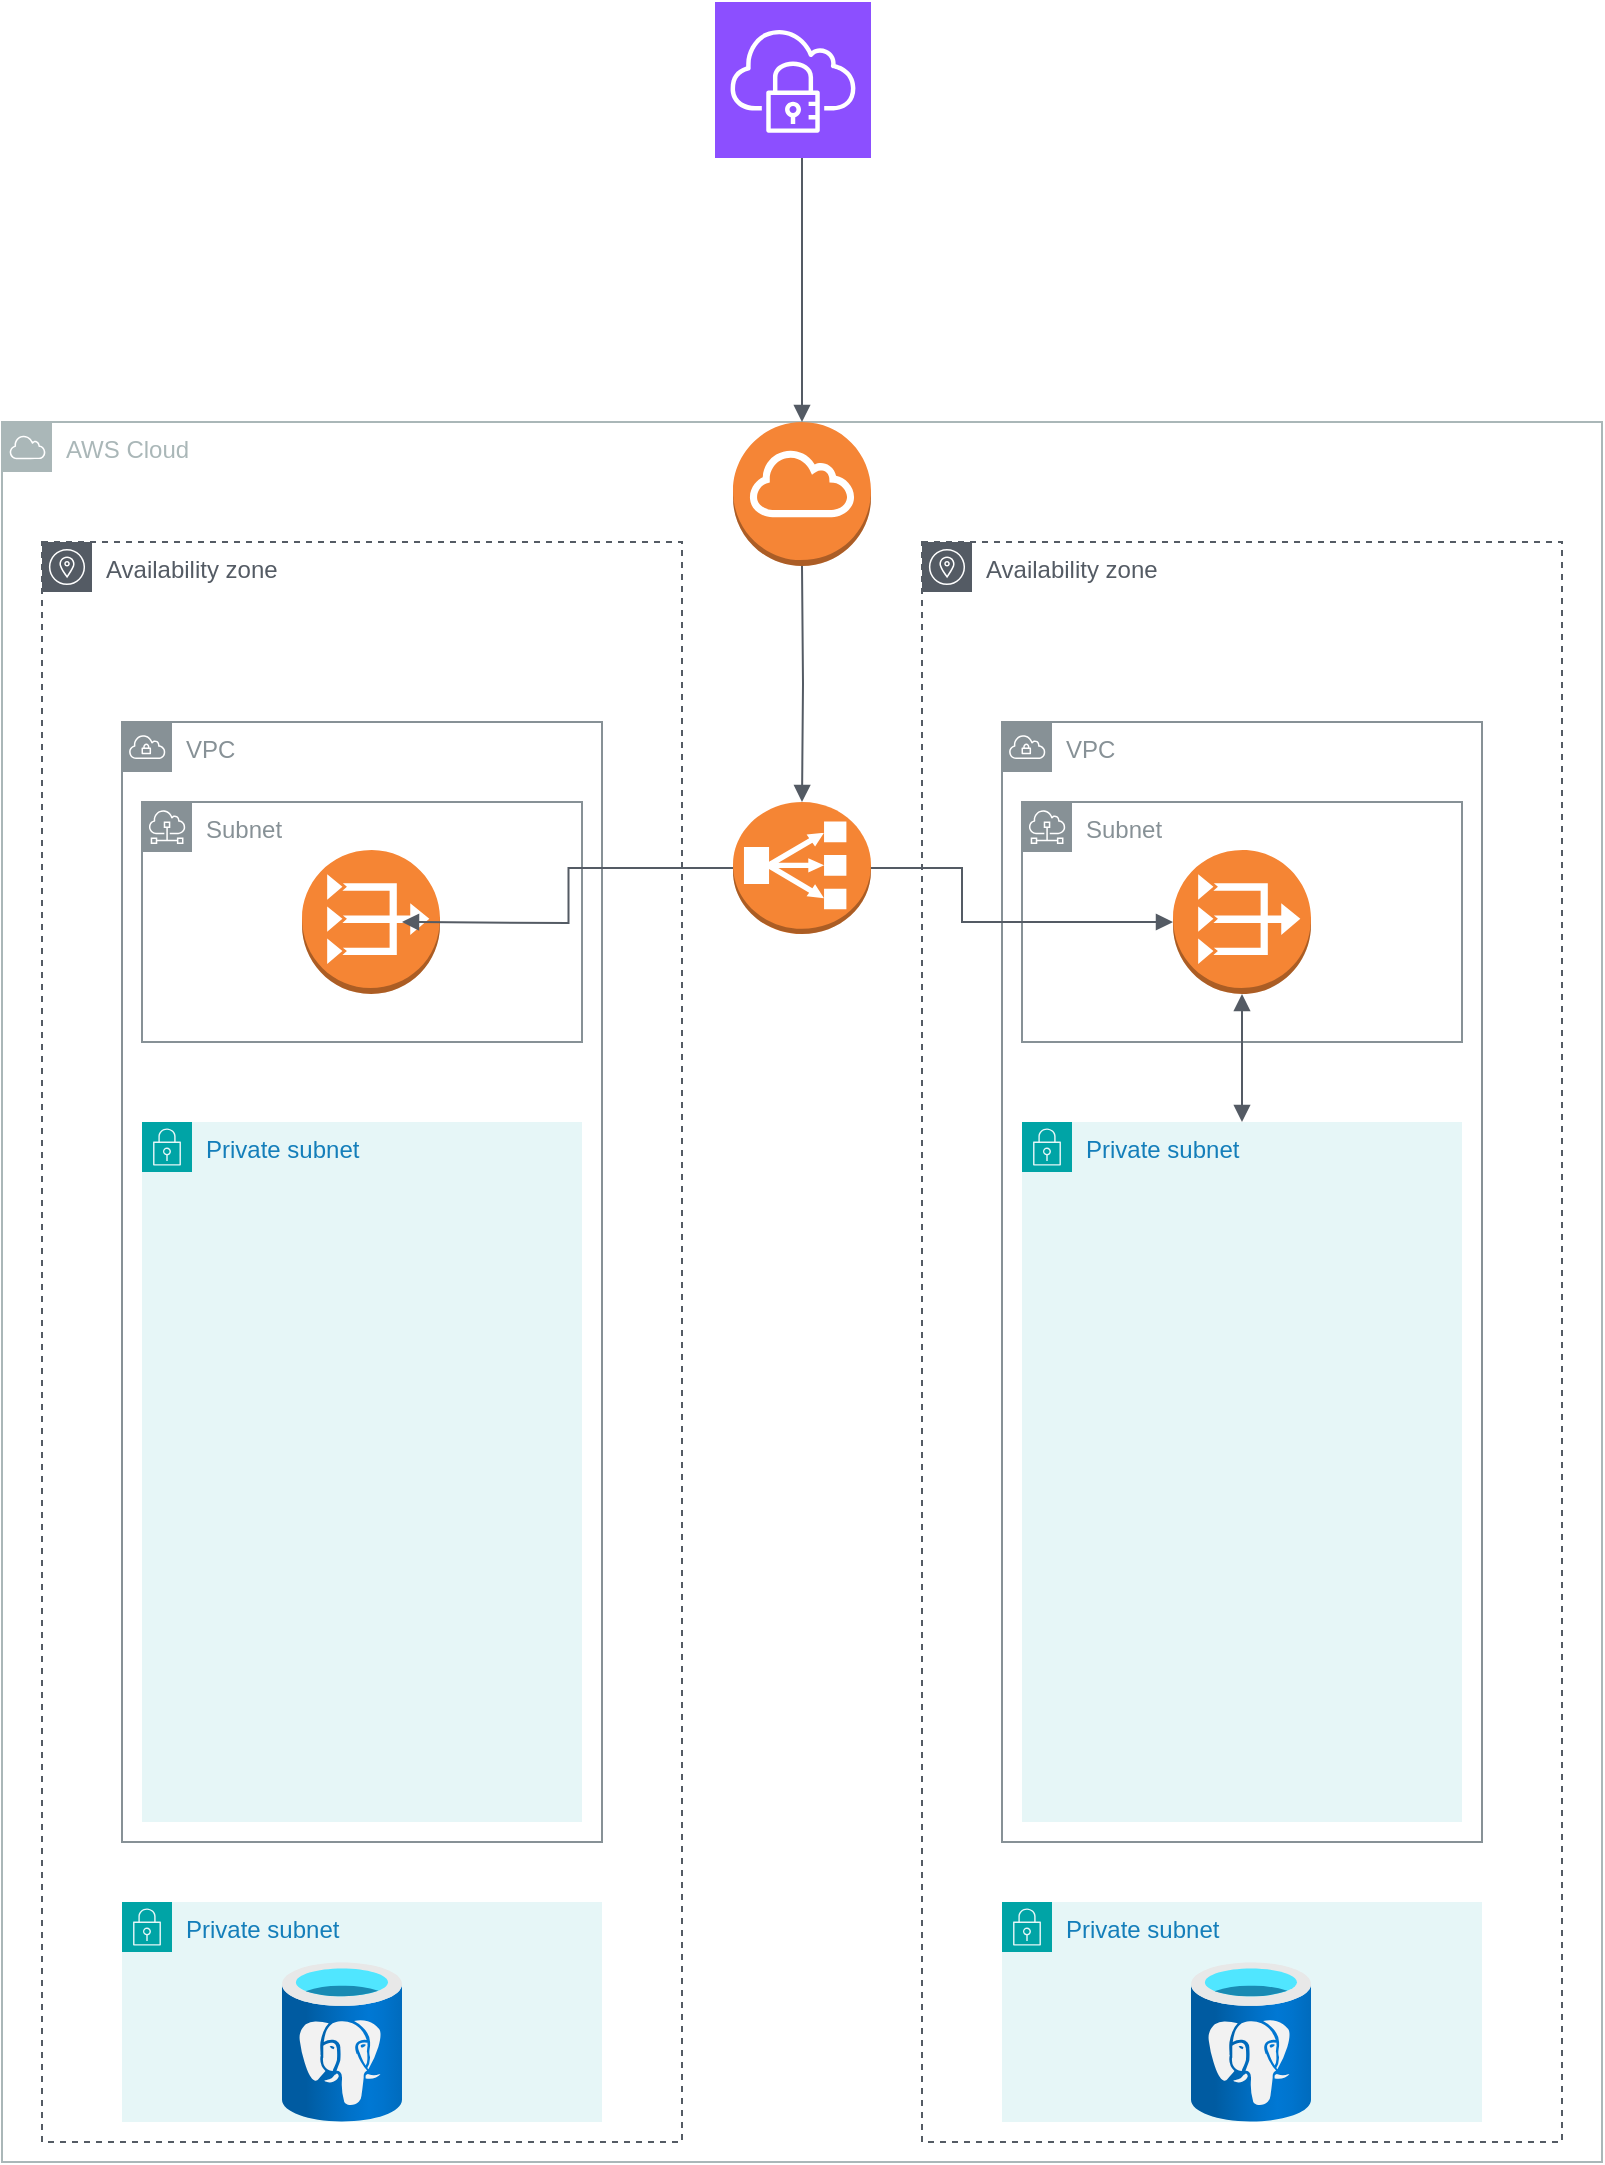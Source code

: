 <mxfile version="23.1.6" type="github">
  <diagram name="Page-1" id="lsTSfc0RDBA8adBMvYx3">
    <mxGraphModel dx="658" dy="450" grid="1" gridSize="10" guides="1" tooltips="1" connect="1" arrows="1" fold="1" page="1" pageScale="1" pageWidth="850" pageHeight="1100" math="0" shadow="0">
      <root>
        <mxCell id="0" />
        <mxCell id="1" parent="0" />
        <mxCell id="lm_6-tdKVkSVjFDSx9x0-1" value="" style="sketch=0;points=[[0,0,0],[0.25,0,0],[0.5,0,0],[0.75,0,0],[1,0,0],[0,1,0],[0.25,1,0],[0.5,1,0],[0.75,1,0],[1,1,0],[0,0.25,0],[0,0.5,0],[0,0.75,0],[1,0.25,0],[1,0.5,0],[1,0.75,0]];outlineConnect=0;fontColor=#232F3E;fillColor=#8C4FFF;strokeColor=#ffffff;dashed=0;verticalLabelPosition=bottom;verticalAlign=top;align=center;html=1;fontSize=12;fontStyle=0;aspect=fixed;shape=mxgraph.aws4.resourceIcon;resIcon=mxgraph.aws4.client_vpn;" vertex="1" parent="1">
          <mxGeometry x="376.5" width="78" height="78" as="geometry" />
        </mxCell>
        <mxCell id="lm_6-tdKVkSVjFDSx9x0-2" value="AWS Cloud" style="sketch=0;outlineConnect=0;gradientColor=none;html=1;whiteSpace=wrap;fontSize=12;fontStyle=0;shape=mxgraph.aws4.group;grIcon=mxgraph.aws4.group_aws_cloud;strokeColor=#AAB7B8;fillColor=none;verticalAlign=top;align=left;spacingLeft=30;fontColor=#AAB7B8;dashed=0;" vertex="1" parent="1">
          <mxGeometry x="20" y="210" width="800" height="870" as="geometry" />
        </mxCell>
        <mxCell id="lm_6-tdKVkSVjFDSx9x0-4" value="" style="outlineConnect=0;dashed=0;verticalLabelPosition=bottom;verticalAlign=top;align=center;html=1;shape=mxgraph.aws3.internet_gateway;fillColor=#F58536;gradientColor=none;" vertex="1" parent="1">
          <mxGeometry x="385.5" y="210" width="69" height="72" as="geometry" />
        </mxCell>
        <mxCell id="lm_6-tdKVkSVjFDSx9x0-5" value="" style="edgeStyle=orthogonalEdgeStyle;html=1;endArrow=block;elbow=vertical;startArrow=none;endFill=1;strokeColor=#545B64;rounded=0;" edge="1" parent="1" source="lm_6-tdKVkSVjFDSx9x0-1" target="lm_6-tdKVkSVjFDSx9x0-2">
          <mxGeometry width="100" relative="1" as="geometry">
            <mxPoint x="391" y="110" as="sourcePoint" />
            <mxPoint x="480" y="360" as="targetPoint" />
            <Array as="points">
              <mxPoint x="420" y="100" />
              <mxPoint x="420" y="100" />
            </Array>
          </mxGeometry>
        </mxCell>
        <mxCell id="lm_6-tdKVkSVjFDSx9x0-7" value="Availability zone" style="sketch=0;outlineConnect=0;gradientColor=none;html=1;whiteSpace=wrap;fontSize=12;fontStyle=0;shape=mxgraph.aws4.group;grIcon=mxgraph.aws4.group_availability_zone;strokeColor=#545B64;fillColor=none;verticalAlign=top;align=left;spacingLeft=30;fontColor=#545B64;dashed=1;" vertex="1" parent="1">
          <mxGeometry x="480" y="270" width="320" height="800" as="geometry" />
        </mxCell>
        <mxCell id="lm_6-tdKVkSVjFDSx9x0-8" value="VPC" style="sketch=0;outlineConnect=0;gradientColor=none;html=1;whiteSpace=wrap;fontSize=12;fontStyle=0;shape=mxgraph.aws4.group;grIcon=mxgraph.aws4.group_vpc;strokeColor=#879196;fillColor=none;verticalAlign=top;align=left;spacingLeft=30;fontColor=#879196;dashed=0;" vertex="1" parent="1">
          <mxGeometry x="80" y="360" width="240" height="560" as="geometry" />
        </mxCell>
        <mxCell id="lm_6-tdKVkSVjFDSx9x0-9" value="VPC" style="sketch=0;outlineConnect=0;gradientColor=none;html=1;whiteSpace=wrap;fontSize=12;fontStyle=0;shape=mxgraph.aws4.group;grIcon=mxgraph.aws4.group_vpc;strokeColor=#879196;fillColor=none;verticalAlign=top;align=left;spacingLeft=30;fontColor=#879196;dashed=0;" vertex="1" parent="1">
          <mxGeometry x="520" y="360" width="240" height="560" as="geometry" />
        </mxCell>
        <mxCell id="lm_6-tdKVkSVjFDSx9x0-13" value="Subnet" style="sketch=0;outlineConnect=0;gradientColor=none;html=1;whiteSpace=wrap;fontSize=12;fontStyle=0;shape=mxgraph.aws4.group;grIcon=mxgraph.aws4.group_subnet;strokeColor=#879196;fillColor=none;verticalAlign=top;align=left;spacingLeft=30;fontColor=#879196;dashed=0;" vertex="1" parent="1">
          <mxGeometry x="90" y="400" width="220" height="120" as="geometry" />
        </mxCell>
        <mxCell id="lm_6-tdKVkSVjFDSx9x0-14" value="Subnet" style="sketch=0;outlineConnect=0;gradientColor=none;html=1;whiteSpace=wrap;fontSize=12;fontStyle=0;shape=mxgraph.aws4.group;grIcon=mxgraph.aws4.group_subnet;strokeColor=#879196;fillColor=none;verticalAlign=top;align=left;spacingLeft=30;fontColor=#879196;dashed=0;" vertex="1" parent="1">
          <mxGeometry x="530" y="400" width="220" height="120" as="geometry" />
        </mxCell>
        <mxCell id="lm_6-tdKVkSVjFDSx9x0-21" value="Private subnet" style="points=[[0,0],[0.25,0],[0.5,0],[0.75,0],[1,0],[1,0.25],[1,0.5],[1,0.75],[1,1],[0.75,1],[0.5,1],[0.25,1],[0,1],[0,0.75],[0,0.5],[0,0.25]];outlineConnect=0;gradientColor=none;html=1;whiteSpace=wrap;fontSize=12;fontStyle=0;container=1;pointerEvents=0;collapsible=0;recursiveResize=0;shape=mxgraph.aws4.group;grIcon=mxgraph.aws4.group_security_group;grStroke=0;strokeColor=#00A4A6;fillColor=#E6F6F7;verticalAlign=top;align=left;spacingLeft=30;fontColor=#147EBA;dashed=0;" vertex="1" parent="1">
          <mxGeometry x="90" y="560" width="220" height="350" as="geometry" />
        </mxCell>
        <mxCell id="lm_6-tdKVkSVjFDSx9x0-22" value="Private subnet" style="points=[[0,0],[0.25,0],[0.5,0],[0.75,0],[1,0],[1,0.25],[1,0.5],[1,0.75],[1,1],[0.75,1],[0.5,1],[0.25,1],[0,1],[0,0.75],[0,0.5],[0,0.25]];outlineConnect=0;gradientColor=none;html=1;whiteSpace=wrap;fontSize=12;fontStyle=0;container=1;pointerEvents=0;collapsible=0;recursiveResize=0;shape=mxgraph.aws4.group;grIcon=mxgraph.aws4.group_security_group;grStroke=0;strokeColor=#00A4A6;fillColor=#E6F6F7;verticalAlign=top;align=left;spacingLeft=30;fontColor=#147EBA;dashed=0;" vertex="1" parent="1">
          <mxGeometry x="530" y="560" width="220" height="350" as="geometry" />
        </mxCell>
        <mxCell id="lm_6-tdKVkSVjFDSx9x0-23" value="" style="outlineConnect=0;dashed=0;verticalLabelPosition=bottom;verticalAlign=top;align=center;html=1;shape=mxgraph.aws3.vpc_nat_gateway;fillColor=#F58534;gradientColor=none;" vertex="1" parent="1">
          <mxGeometry x="170" y="424" width="69" height="72" as="geometry" />
        </mxCell>
        <mxCell id="lm_6-tdKVkSVjFDSx9x0-24" value="" style="outlineConnect=0;dashed=0;verticalLabelPosition=bottom;verticalAlign=top;align=center;html=1;shape=mxgraph.aws3.vpc_nat_gateway;fillColor=#F58534;gradientColor=none;" vertex="1" parent="1">
          <mxGeometry x="605.5" y="424" width="69" height="72" as="geometry" />
        </mxCell>
        <mxCell id="lm_6-tdKVkSVjFDSx9x0-28" value="Private subnet" style="points=[[0,0],[0.25,0],[0.5,0],[0.75,0],[1,0],[1,0.25],[1,0.5],[1,0.75],[1,1],[0.75,1],[0.5,1],[0.25,1],[0,1],[0,0.75],[0,0.5],[0,0.25]];outlineConnect=0;gradientColor=none;html=1;whiteSpace=wrap;fontSize=12;fontStyle=0;container=1;pointerEvents=0;collapsible=0;recursiveResize=0;shape=mxgraph.aws4.group;grIcon=mxgraph.aws4.group_security_group;grStroke=0;strokeColor=#00A4A6;fillColor=#E6F6F7;verticalAlign=top;align=left;spacingLeft=30;fontColor=#147EBA;dashed=0;" vertex="1" parent="1">
          <mxGeometry x="80" y="950" width="240" height="110" as="geometry" />
        </mxCell>
        <mxCell id="lm_6-tdKVkSVjFDSx9x0-26" value="" style="image;aspect=fixed;html=1;points=[];align=center;fontSize=12;image=img/lib/azure2/databases/Azure_Database_PostgreSQL_Server.svg;" vertex="1" parent="lm_6-tdKVkSVjFDSx9x0-28">
          <mxGeometry x="80" y="30.0" width="60" height="79.99" as="geometry" />
        </mxCell>
        <mxCell id="lm_6-tdKVkSVjFDSx9x0-29" value="Private subnet" style="points=[[0,0],[0.25,0],[0.5,0],[0.75,0],[1,0],[1,0.25],[1,0.5],[1,0.75],[1,1],[0.75,1],[0.5,1],[0.25,1],[0,1],[0,0.75],[0,0.5],[0,0.25]];outlineConnect=0;gradientColor=none;html=1;whiteSpace=wrap;fontSize=12;fontStyle=0;container=1;pointerEvents=0;collapsible=0;recursiveResize=0;shape=mxgraph.aws4.group;grIcon=mxgraph.aws4.group_security_group;grStroke=0;strokeColor=#00A4A6;fillColor=#E6F6F7;verticalAlign=top;align=left;spacingLeft=30;fontColor=#147EBA;dashed=0;" vertex="1" parent="1">
          <mxGeometry x="520" y="950" width="240" height="110" as="geometry" />
        </mxCell>
        <mxCell id="lm_6-tdKVkSVjFDSx9x0-25" value="" style="image;aspect=fixed;html=1;points=[];align=center;fontSize=12;image=img/lib/azure2/databases/Azure_Database_PostgreSQL_Server.svg;" vertex="1" parent="lm_6-tdKVkSVjFDSx9x0-29">
          <mxGeometry x="94.5" y="30.0" width="60" height="79.99" as="geometry" />
        </mxCell>
        <mxCell id="lm_6-tdKVkSVjFDSx9x0-30" value="Availability zone" style="sketch=0;outlineConnect=0;gradientColor=none;html=1;whiteSpace=wrap;fontSize=12;fontStyle=0;shape=mxgraph.aws4.group;grIcon=mxgraph.aws4.group_availability_zone;strokeColor=#545B64;fillColor=none;verticalAlign=top;align=left;spacingLeft=30;fontColor=#545B64;dashed=1;" vertex="1" parent="1">
          <mxGeometry x="40" y="270" width="320" height="800" as="geometry" />
        </mxCell>
        <mxCell id="lm_6-tdKVkSVjFDSx9x0-31" value="" style="outlineConnect=0;dashed=0;verticalLabelPosition=bottom;verticalAlign=top;align=center;html=1;shape=mxgraph.aws3.classic_load_balancer;fillColor=#F58534;gradientColor=none;" vertex="1" parent="1">
          <mxGeometry x="385.5" y="400" width="69" height="66" as="geometry" />
        </mxCell>
        <mxCell id="lm_6-tdKVkSVjFDSx9x0-32" value="" style="edgeStyle=orthogonalEdgeStyle;html=1;endArrow=none;elbow=vertical;startArrow=block;startFill=1;strokeColor=#545B64;rounded=0;entryX=0.5;entryY=1;entryDx=0;entryDy=0;entryPerimeter=0;" edge="1" parent="1" target="lm_6-tdKVkSVjFDSx9x0-4">
          <mxGeometry width="100" relative="1" as="geometry">
            <mxPoint x="420" y="400" as="sourcePoint" />
            <mxPoint x="530" y="530" as="targetPoint" />
          </mxGeometry>
        </mxCell>
        <mxCell id="lm_6-tdKVkSVjFDSx9x0-33" value="" style="edgeStyle=orthogonalEdgeStyle;html=1;endArrow=block;elbow=vertical;startArrow=none;endFill=1;strokeColor=#545B64;rounded=0;" edge="1" parent="1" source="lm_6-tdKVkSVjFDSx9x0-31" target="lm_6-tdKVkSVjFDSx9x0-24">
          <mxGeometry width="100" relative="1" as="geometry">
            <mxPoint x="430" y="530" as="sourcePoint" />
            <mxPoint x="530" y="530" as="targetPoint" />
            <Array as="points">
              <mxPoint x="500" y="433" />
              <mxPoint x="500" y="460" />
            </Array>
          </mxGeometry>
        </mxCell>
        <mxCell id="lm_6-tdKVkSVjFDSx9x0-35" value="" style="edgeStyle=orthogonalEdgeStyle;html=1;endArrow=none;elbow=vertical;startArrow=block;startFill=1;strokeColor=#545B64;rounded=0;" edge="1" parent="1" target="lm_6-tdKVkSVjFDSx9x0-31">
          <mxGeometry width="100" relative="1" as="geometry">
            <mxPoint x="220" y="460" as="sourcePoint" />
            <mxPoint x="530" y="530" as="targetPoint" />
          </mxGeometry>
        </mxCell>
        <mxCell id="lm_6-tdKVkSVjFDSx9x0-39" value="" style="edgeStyle=orthogonalEdgeStyle;html=1;endArrow=block;elbow=vertical;startArrow=block;startFill=1;endFill=1;strokeColor=#545B64;rounded=0;" edge="1" parent="1" source="lm_6-tdKVkSVjFDSx9x0-24" target="lm_6-tdKVkSVjFDSx9x0-22">
          <mxGeometry width="100" relative="1" as="geometry">
            <mxPoint x="430" y="530" as="sourcePoint" />
            <mxPoint x="530" y="530" as="targetPoint" />
          </mxGeometry>
        </mxCell>
      </root>
    </mxGraphModel>
  </diagram>
</mxfile>
